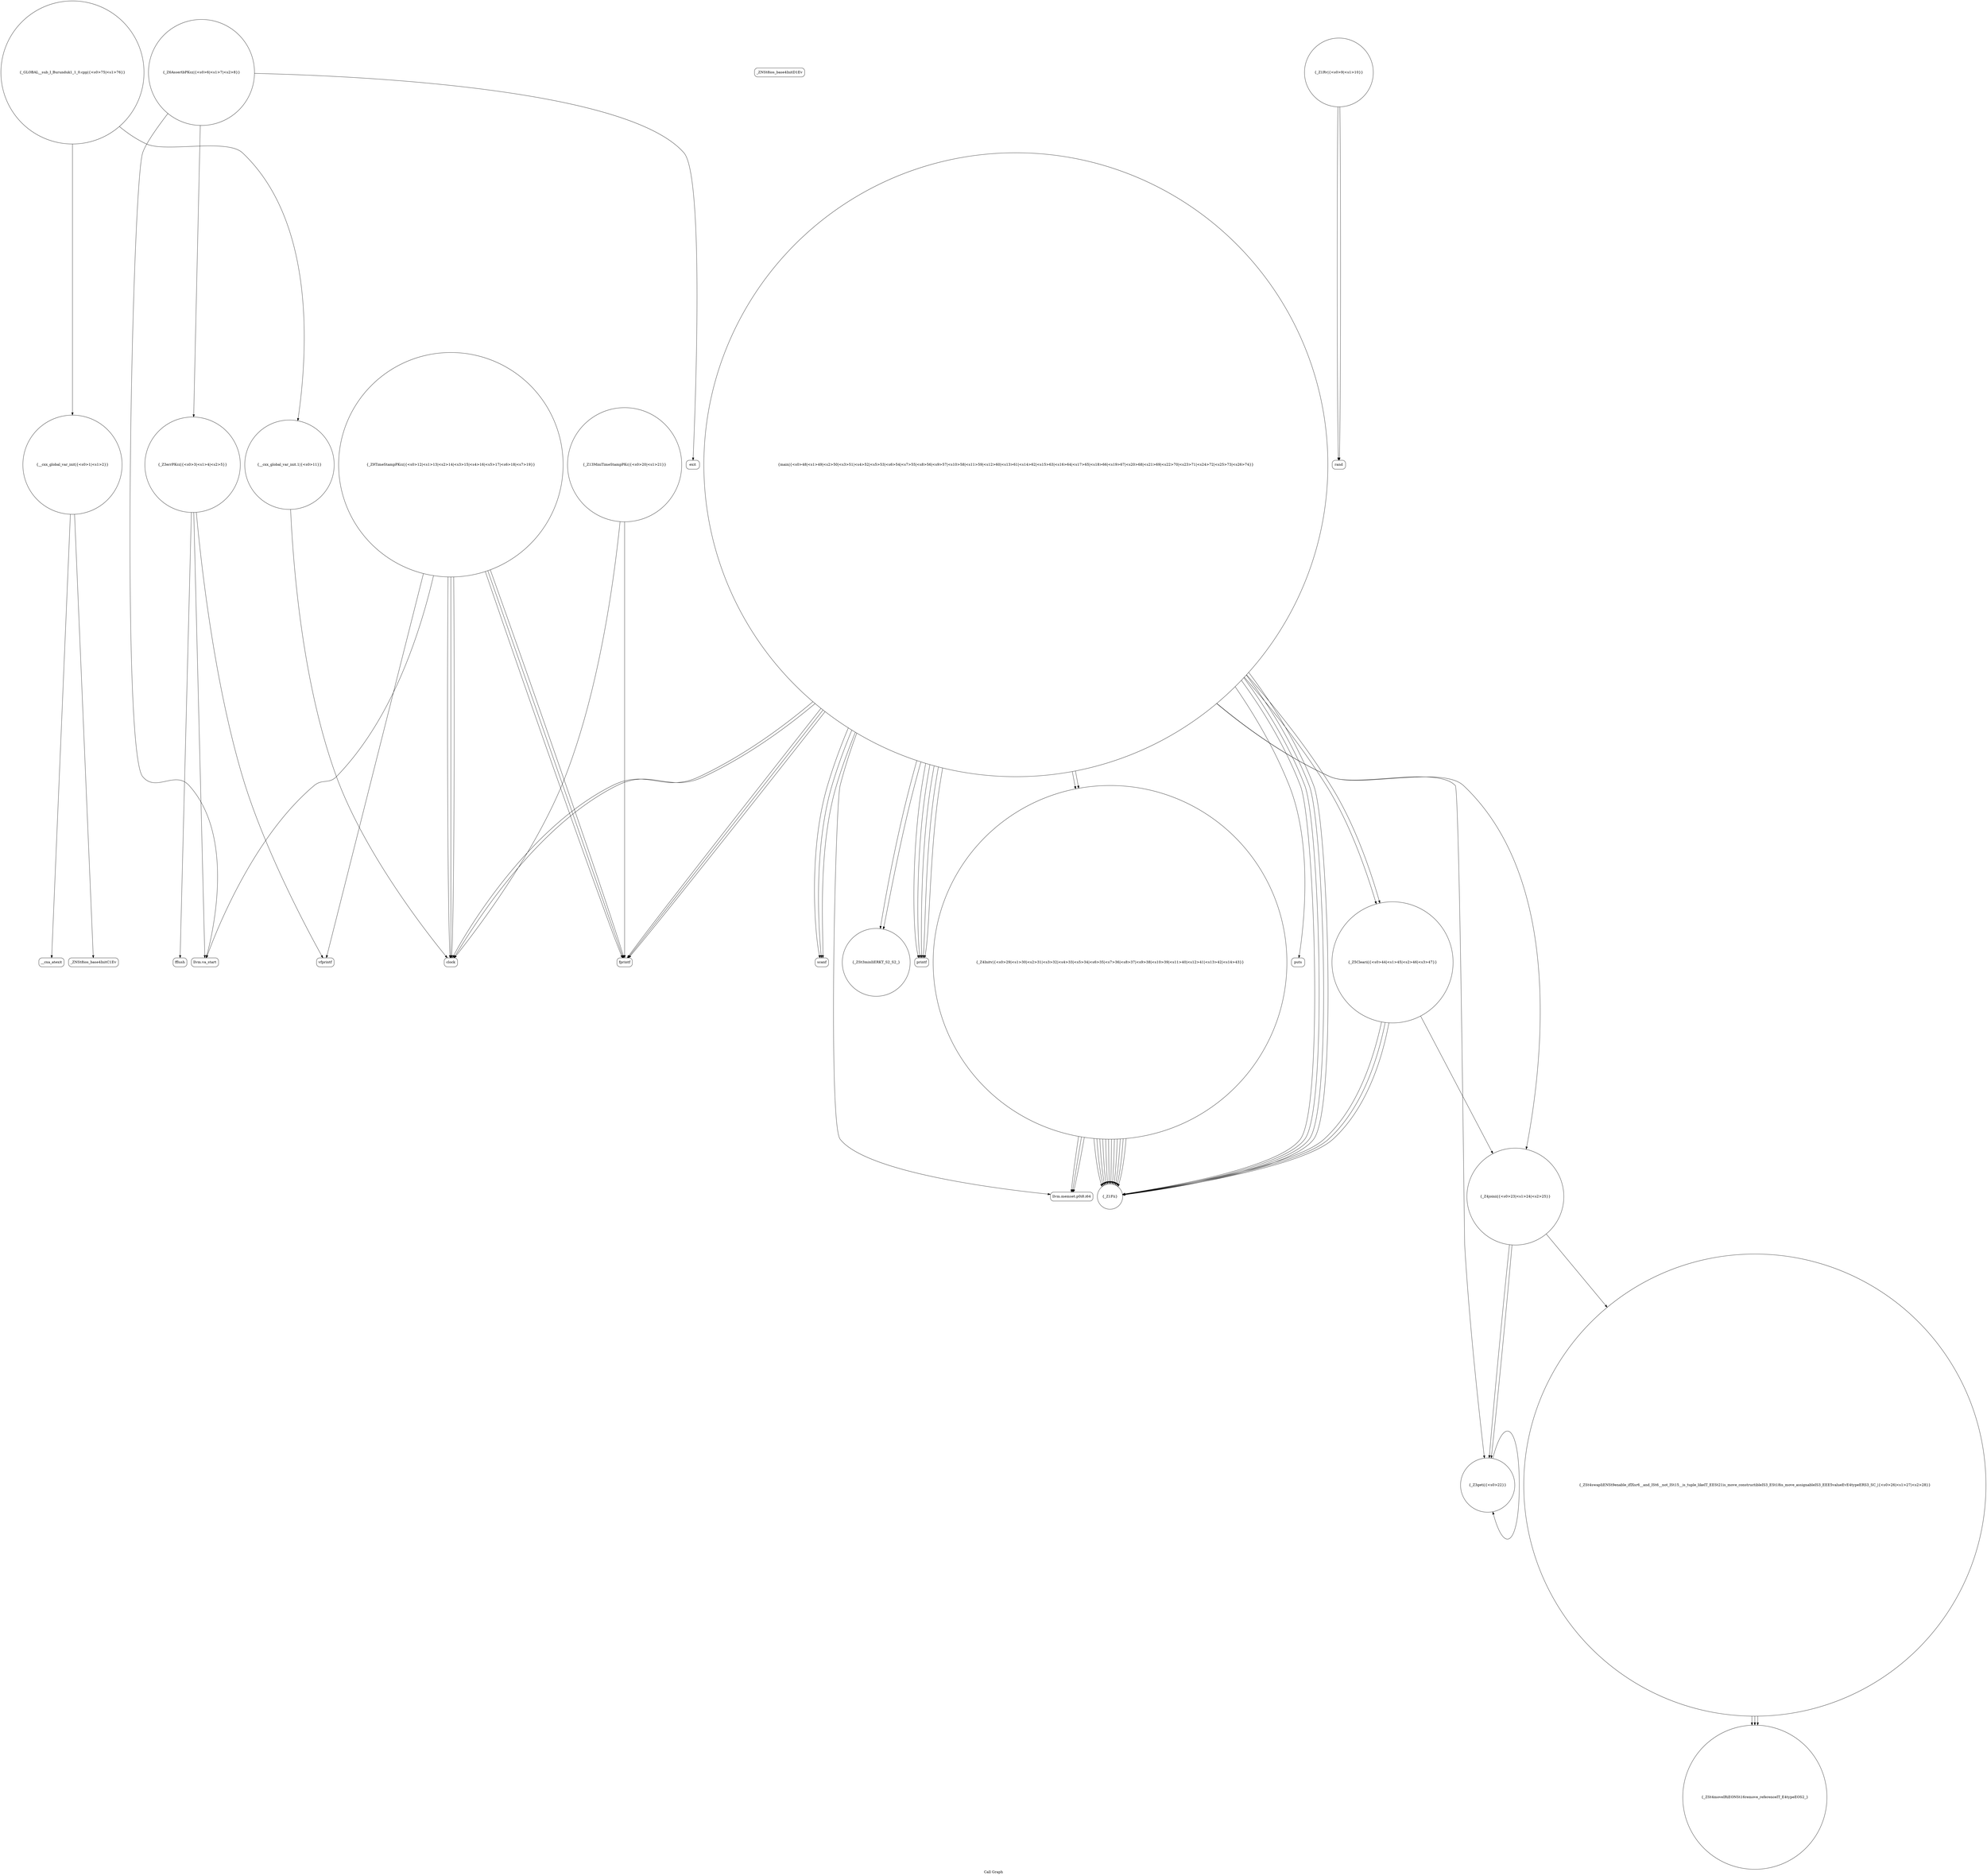 digraph "Call Graph" {
	label="Call Graph";

	Node0x55c937457b70 [shape=record,shape=circle,label="{__cxx_global_var_init|{<s0>1|<s1>2}}"];
	Node0x55c937457b70:s0 -> Node0x55c937549a90[color=black];
	Node0x55c937457b70:s1 -> Node0x55c937549b90[color=black];
	Node0x55c93754a710 [shape=record,shape=Mrecord,label="{printf}"];
	Node0x55c937549d90 [shape=record,shape=Mrecord,label="{fflush}"];
	Node0x55c93754a110 [shape=record,shape=circle,label="{_Z9TimeStampPKcz|{<s0>12|<s1>13|<s2>14|<s3>15|<s4>16|<s5>17|<s6>18|<s7>19}}"];
	Node0x55c93754a110:s0 -> Node0x55c937549c90[color=black];
	Node0x55c93754a110:s1 -> Node0x55c93754a090[color=black];
	Node0x55c93754a110:s2 -> Node0x55c93754a190[color=black];
	Node0x55c93754a110:s3 -> Node0x55c937549d10[color=black];
	Node0x55c93754a110:s4 -> Node0x55c93754a190[color=black];
	Node0x55c93754a110:s5 -> Node0x55c93754a090[color=black];
	Node0x55c93754a110:s6 -> Node0x55c93754a190[color=black];
	Node0x55c93754a110:s7 -> Node0x55c93754a090[color=black];
	Node0x55c93754a490 [shape=record,shape=Mrecord,label="{llvm.memset.p0i8.i64}"];
	Node0x55c937549b10 [shape=record,shape=Mrecord,label="{_ZNSt8ios_base4InitD1Ev}"];
	Node0x55c93754a810 [shape=record,shape=Mrecord,label="{puts}"];
	Node0x55c937549e90 [shape=record,shape=Mrecord,label="{exit}"];
	Node0x55c93754a210 [shape=record,shape=circle,label="{_Z13MiniTimeStampPKc|{<s0>20|<s1>21}}"];
	Node0x55c93754a210:s0 -> Node0x55c93754a090[color=black];
	Node0x55c93754a210:s1 -> Node0x55c93754a190[color=black];
	Node0x55c93754a590 [shape=record,shape=circle,label="{_Z5Clearii|{<s0>44|<s1>45|<s2>46|<s3>47}}"];
	Node0x55c93754a590:s0 -> Node0x55c93754a510[color=black];
	Node0x55c93754a590:s1 -> Node0x55c93754a510[color=black];
	Node0x55c93754a590:s2 -> Node0x55c93754a510[color=black];
	Node0x55c93754a590:s3 -> Node0x55c93754a310[color=black];
	Node0x55c937549c10 [shape=record,shape=circle,label="{_Z3errPKcz|{<s0>3|<s1>4|<s2>5}}"];
	Node0x55c937549c10:s0 -> Node0x55c937549c90[color=black];
	Node0x55c937549c10:s1 -> Node0x55c937549d10[color=black];
	Node0x55c937549c10:s2 -> Node0x55c937549d90[color=black];
	Node0x55c93754a910 [shape=record,shape=circle,label="{_GLOBAL__sub_I_Burunduk1_1_0.cpp|{<s0>75|<s1>76}}"];
	Node0x55c93754a910:s0 -> Node0x55c937457b70[color=black];
	Node0x55c93754a910:s1 -> Node0x55c93754a010[color=black];
	Node0x55c937549f90 [shape=record,shape=Mrecord,label="{rand}"];
	Node0x55c93754a310 [shape=record,shape=circle,label="{_Z4joinii|{<s0>23|<s1>24|<s2>25}}"];
	Node0x55c93754a310:s0 -> Node0x55c93754a290[color=black];
	Node0x55c93754a310:s1 -> Node0x55c93754a290[color=black];
	Node0x55c93754a310:s2 -> Node0x55c93754a390[color=black];
	Node0x55c93754a690 [shape=record,shape=Mrecord,label="{scanf}"];
	Node0x55c937549d10 [shape=record,shape=Mrecord,label="{vfprintf}"];
	Node0x55c93754a090 [shape=record,shape=Mrecord,label="{clock}"];
	Node0x55c93754a410 [shape=record,shape=circle,label="{_Z4Initv|{<s0>29|<s1>30|<s2>31|<s3>32|<s4>33|<s5>34|<s6>35|<s7>36|<s8>37|<s9>38|<s10>39|<s11>40|<s12>41|<s13>42|<s14>43}}"];
	Node0x55c93754a410:s0 -> Node0x55c93754a490[color=black];
	Node0x55c93754a410:s1 -> Node0x55c93754a490[color=black];
	Node0x55c93754a410:s2 -> Node0x55c93754a490[color=black];
	Node0x55c93754a410:s3 -> Node0x55c93754a510[color=black];
	Node0x55c93754a410:s4 -> Node0x55c93754a510[color=black];
	Node0x55c93754a410:s5 -> Node0x55c93754a510[color=black];
	Node0x55c93754a410:s6 -> Node0x55c93754a510[color=black];
	Node0x55c93754a410:s7 -> Node0x55c93754a510[color=black];
	Node0x55c93754a410:s8 -> Node0x55c93754a510[color=black];
	Node0x55c93754a410:s9 -> Node0x55c93754a510[color=black];
	Node0x55c93754a410:s10 -> Node0x55c93754a510[color=black];
	Node0x55c93754a410:s11 -> Node0x55c93754a510[color=black];
	Node0x55c93754a410:s12 -> Node0x55c93754a510[color=black];
	Node0x55c93754a410:s13 -> Node0x55c93754a510[color=black];
	Node0x55c93754a410:s14 -> Node0x55c93754a510[color=black];
	Node0x55c937549a90 [shape=record,shape=Mrecord,label="{_ZNSt8ios_base4InitC1Ev}"];
	Node0x55c93754a790 [shape=record,shape=circle,label="{_ZSt3minIiERKT_S2_S2_}"];
	Node0x55c937549e10 [shape=record,shape=circle,label="{_Z6AssertbPKcz|{<s0>6|<s1>7|<s2>8}}"];
	Node0x55c937549e10:s0 -> Node0x55c937549c90[color=black];
	Node0x55c937549e10:s1 -> Node0x55c937549c10[color=black];
	Node0x55c937549e10:s2 -> Node0x55c937549e90[color=black];
	Node0x55c93754a190 [shape=record,shape=Mrecord,label="{fprintf}"];
	Node0x55c93754a510 [shape=record,shape=circle,label="{_Z1Fii}"];
	Node0x55c937549b90 [shape=record,shape=Mrecord,label="{__cxa_atexit}"];
	Node0x55c93754a890 [shape=record,shape=circle,label="{_ZSt4moveIRiEONSt16remove_referenceIT_E4typeEOS2_}"];
	Node0x55c937549f10 [shape=record,shape=circle,label="{_Z1Rv|{<s0>9|<s1>10}}"];
	Node0x55c937549f10:s0 -> Node0x55c937549f90[color=black];
	Node0x55c937549f10:s1 -> Node0x55c937549f90[color=black];
	Node0x55c93754a290 [shape=record,shape=circle,label="{_Z3geti|{<s0>22}}"];
	Node0x55c93754a290:s0 -> Node0x55c93754a290[color=black];
	Node0x55c93754a610 [shape=record,shape=circle,label="{main|{<s0>48|<s1>49|<s2>50|<s3>51|<s4>52|<s5>53|<s6>54|<s7>55|<s8>56|<s9>57|<s10>58|<s11>59|<s12>60|<s13>61|<s14>62|<s15>63|<s16>64|<s17>65|<s18>66|<s19>67|<s20>68|<s21>69|<s22>70|<s23>71|<s24>72|<s25>73|<s26>74}}"];
	Node0x55c93754a610:s0 -> Node0x55c93754a090[color=black];
	Node0x55c93754a610:s1 -> Node0x55c93754a190[color=black];
	Node0x55c93754a610:s2 -> Node0x55c93754a690[color=black];
	Node0x55c93754a610:s3 -> Node0x55c93754a190[color=black];
	Node0x55c93754a610:s4 -> Node0x55c93754a710[color=black];
	Node0x55c93754a610:s5 -> Node0x55c93754a690[color=black];
	Node0x55c93754a610:s6 -> Node0x55c93754a690[color=black];
	Node0x55c93754a610:s7 -> Node0x55c93754a410[color=black];
	Node0x55c93754a610:s8 -> Node0x55c93754a510[color=black];
	Node0x55c93754a610:s9 -> Node0x55c93754a510[color=black];
	Node0x55c93754a610:s10 -> Node0x55c93754a510[color=black];
	Node0x55c93754a610:s11 -> Node0x55c93754a310[color=black];
	Node0x55c93754a610:s12 -> Node0x55c93754a410[color=black];
	Node0x55c93754a610:s13 -> Node0x55c93754a490[color=black];
	Node0x55c93754a610:s14 -> Node0x55c93754a590[color=black];
	Node0x55c93754a610:s15 -> Node0x55c93754a510[color=black];
	Node0x55c93754a610:s16 -> Node0x55c93754a290[color=black];
	Node0x55c93754a610:s17 -> Node0x55c93754a590[color=black];
	Node0x55c93754a610:s18 -> Node0x55c93754a790[color=black];
	Node0x55c93754a610:s19 -> Node0x55c93754a790[color=black];
	Node0x55c93754a610:s20 -> Node0x55c93754a810[color=black];
	Node0x55c93754a610:s21 -> Node0x55c93754a710[color=black];
	Node0x55c93754a610:s22 -> Node0x55c93754a710[color=black];
	Node0x55c93754a610:s23 -> Node0x55c93754a710[color=black];
	Node0x55c93754a610:s24 -> Node0x55c93754a710[color=black];
	Node0x55c93754a610:s25 -> Node0x55c93754a090[color=black];
	Node0x55c93754a610:s26 -> Node0x55c93754a190[color=black];
	Node0x55c937549c90 [shape=record,shape=Mrecord,label="{llvm.va_start}"];
	Node0x55c93754a010 [shape=record,shape=circle,label="{__cxx_global_var_init.1|{<s0>11}}"];
	Node0x55c93754a010:s0 -> Node0x55c93754a090[color=black];
	Node0x55c93754a390 [shape=record,shape=circle,label="{_ZSt4swapIiENSt9enable_ifIXsr6__and_ISt6__not_ISt15__is_tuple_likeIT_EESt21is_move_constructibleIS3_ESt18is_move_assignableIS3_EEE5valueEvE4typeERS3_SC_|{<s0>26|<s1>27|<s2>28}}"];
	Node0x55c93754a390:s0 -> Node0x55c93754a890[color=black];
	Node0x55c93754a390:s1 -> Node0x55c93754a890[color=black];
	Node0x55c93754a390:s2 -> Node0x55c93754a890[color=black];
}

